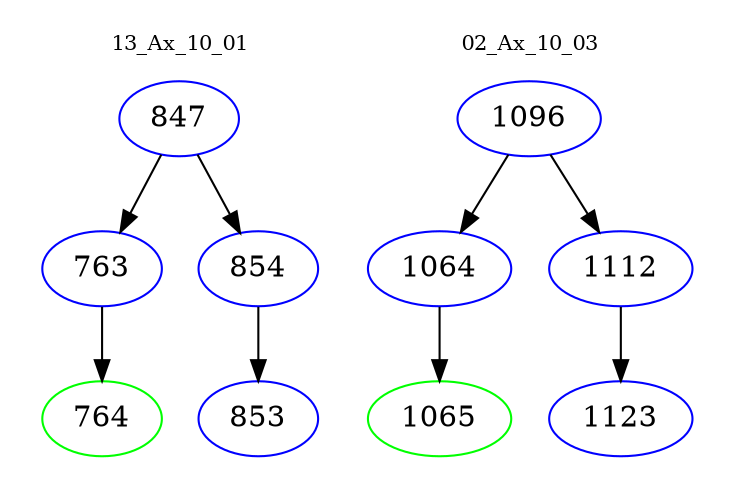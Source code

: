 digraph{
subgraph cluster_0 {
color = white
label = "13_Ax_10_01";
fontsize=10;
T0_847 [label="847", color="blue"]
T0_847 -> T0_763 [color="black"]
T0_763 [label="763", color="blue"]
T0_763 -> T0_764 [color="black"]
T0_764 [label="764", color="green"]
T0_847 -> T0_854 [color="black"]
T0_854 [label="854", color="blue"]
T0_854 -> T0_853 [color="black"]
T0_853 [label="853", color="blue"]
}
subgraph cluster_1 {
color = white
label = "02_Ax_10_03";
fontsize=10;
T1_1096 [label="1096", color="blue"]
T1_1096 -> T1_1064 [color="black"]
T1_1064 [label="1064", color="blue"]
T1_1064 -> T1_1065 [color="black"]
T1_1065 [label="1065", color="green"]
T1_1096 -> T1_1112 [color="black"]
T1_1112 [label="1112", color="blue"]
T1_1112 -> T1_1123 [color="black"]
T1_1123 [label="1123", color="blue"]
}
}
